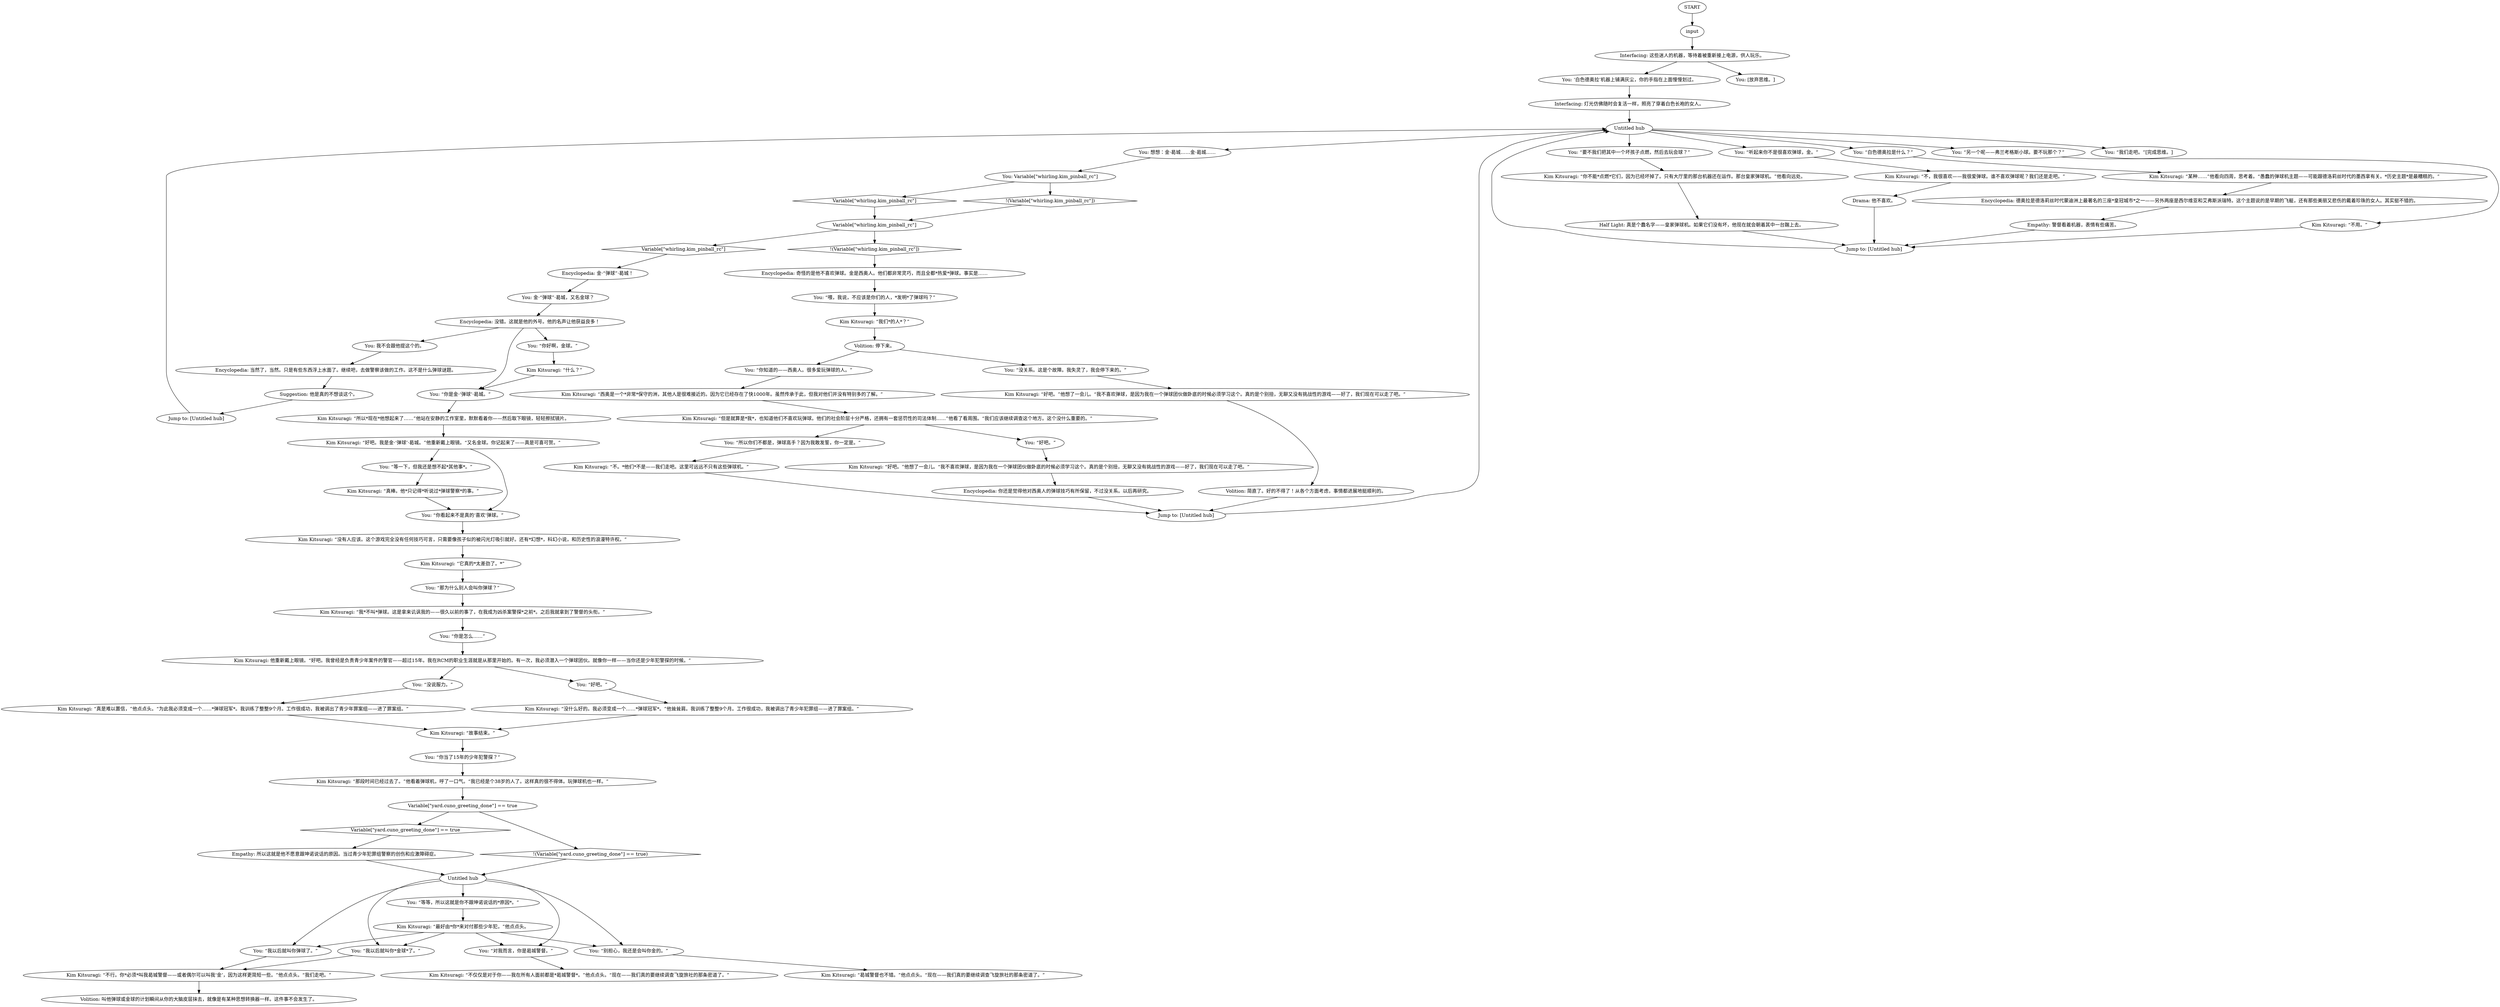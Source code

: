 # WHIRLING F1 ORB / play pinball
# 1. Let's play pinball.
#2. Kim "Pinball" Kitsuragi back story.
# ==================================================
digraph G {
	  0 [label="START"];
	  1 [label="input"];
	  2 [label="You: 金·“弹球”·曷城，又名金球？"];
	  3 [label="You: “你是怎么……”"];
	  4 [label="Encyclopedia: 没错。这就是他的外号。他的名声让他获益良多！"];
	  5 [label="Kim Kitsuragi: “它真的*太差劲了。*”"];
	  6 [label="Kim Kitsuragi: “不仅仅是对于你——我在所有人面前都是*曷城警督*。”他点点头。“现在——我们真的要继续调查飞旋旅社的那条密道了。”"];
	  7 [label="Kim Kitsuragi: “不行。你*必须*叫我曷城警督——或者偶尔可以叫我‘金’，因为这样更简短一些。”他点点头。“我们走吧。”"];
	  8 [label="Volition: 叫他弹球或金球的计划瞬间从你的大脑皮层抹去，就像是有某种思想转换器一样。这件事不会发生了。"];
	  9 [label="You: “我们走吧。”[完成思维。]"];
	  10 [label="Encyclopedia: 当然了，当然。只是有些东西浮上水面了。继续吧，去做警察该做的工作。这不是什么弹球谜题。"];
	  11 [label="You: “我以后就叫你弹球了。”"];
	  12 [label="Kim Kitsuragi: “最好由*你*来对付那些少年犯，”他点点头。"];
	  13 [label="Untitled hub"];
	  14 [label="Kim Kitsuragi: “好吧。”他想了一会儿。“我不喜欢弹球，是因为我在一个弹球团伙做卧底的时候必须学习这个。真的是个别扭，无聊又没有挑战性的游戏——好了，我们现在可以走了吧。”"];
	  15 [label="Encyclopedia: 你还是觉得他对西奥人的弹球技巧有所保留，不过没关系。以后再研究。"];
	  16 [label="Jump to: [Untitled hub]"];
	  17 [label="You: “对我而言，你是曷城警督。”"];
	  18 [label="Interfacing: 这些迷人的机器，等待着被重新接上电源，供人玩乐。"];
	  19 [label="Kim Kitsuragi: “所以*现在*他想起来了……”他站在安静的工作室里，默默看着你——然后取下眼镜，轻轻擦拭镜片。"];
	  20 [label="Kim Kitsuragi: “真棒。他*只记得*听说过*弹球警察*的事。”"];
	  21 [label="You: “等等，所以这就是你不跟坤诺说话的*原因*。”"];
	  22 [label="Encyclopedia: 金·“弹球”·曷城！"];
	  23 [label="Suggestion: 他是真的不想谈这个。"];
	  24 [label="Empathy: 警督看着机器，表情有些痛苦。"];
	  25 [label="Variable[\"whirling.kim_pinball_rc\"]"];
	  26 [label="Variable[\"whirling.kim_pinball_rc\"]", shape=diamond];
	  27 [label="!(Variable[\"whirling.kim_pinball_rc\"])", shape=diamond];
	  28 [label="Volition: 简直了。好的不得了！从各个方面考虑，事情都进展地挺顺利的。"];
	  29 [label="Kim Kitsuragi: “我*不叫*弹球。这是拿来讥讽我的——很久以前的事了，在我成为凶杀案警探*之前*。之后我就拿到了警督的头衔。”"];
	  30 [label="You: “没关系。这是个故障。我失灵了，我会停下来的。”"];
	  31 [label="Kim Kitsuragi: “但是就算是*我*，也知道他们不喜欢玩弹球。他们的社会阶层十分严格，还拥有一套惩罚性的司法体制……”他看了看周围。“我们应该继续调查这个地方。这个没什么重要的。”"];
	  32 [label="Kim Kitsuragi: “好吧。”他想了一会儿。“我不喜欢弹球，是因为我在一个弹球团伙做卧底的时候必须学习这个。真的是个别扭，无聊又没有挑战性的游戏——好了，我们现在可以走了吧。”"];
	  33 [label="You: “所以你们不都是，弹球高手？因为我敢发誓，你一定是。”"];
	  34 [label="You: 我不会跟他提这个的。"];
	  35 [label="Encyclopedia: 德奥拉是德洛莉丝时代蒙迪洲上最著名的三座*皇冠城市*之一——另外两座是西尔维亚和艾弗斯派瑞特。这个主题说的是早期的飞艇，还有那些美丽又悲伤的戴着珍珠的女人。其实挺不错的。"];
	  36 [label="Kim Kitsuragi: “不用。”"];
	  37 [label="Kim Kitsuragi: “你不能*点燃*它们，因为已经坏掉了。只有大厅里的那台机器还在运作。那台皇家弹球机。”他看向远处。"];
	  38 [label="You: 想想：金·曷城……金·曷城……"];
	  39 [label="You: Variable[\"whirling.kim_pinball_rc\"]"];
	  40 [label="Variable[\"whirling.kim_pinball_rc\"]", shape=diamond];
	  41 [label="!(Variable[\"whirling.kim_pinball_rc\"])", shape=diamond];
	  42 [label="Jump to: [Untitled hub]"];
	  43 [label="Kim Kitsuragi: “曷城警督也不错。”他点点头。“现在——我们真的要继续调查飞旋旅社的那条密道了。”"];
	  44 [label="Jump to: [Untitled hub]"];
	  45 [label="Kim Kitsuragi: “好吧。我是金·‘弹球’·曷城。”他重新戴上眼镜。“又名金球。你记起来了——真是可喜可贺。”"];
	  46 [label="Kim Kitsuragi: “故事结束。”"];
	  47 [label="You: “另一个呢——弗兰考格斯小球。要不玩那个？”"];
	  48 [label="Half Light: 真是个蠢名字——皇家弹球机。如果它们没有坏，他现在就会朝着其中一台踹上去。"];
	  49 [label="Encyclopedia: 奇怪的是他不喜欢弹球。金是西奥人。他们都非常灵巧，而且全都*热爱*弹球。事实是……"];
	  50 [label="Volition: 停下来。"];
	  51 [label="Kim Kitsuragi: “真是难以置信，”他点点头。“为此我必须变成一个……*弹球冠军*。我训练了整整9个月。工作很成功，我被调出了青少年罪案组——进了罪案组。”"];
	  52 [label="Empathy: 所以这就是他不愿意跟坤诺说话的原因。当过青少年犯罪组警察的创伤和应激障碍症。"];
	  53 [label="You: ‘白色德奥拉’机器上铺满灰尘，你的手指在上面慢慢划过。"];
	  55 [label="Kim Kitsuragi: “我们*的人*？”"];
	  56 [label="You: “你是金·‘弹球’·曷城。”"];
	  57 [label="Kim Kitsuragi: “什么？”"];
	  58 [label="You: “没说服力。”"];
	  59 [label="Untitled hub"];
	  60 [label="Kim Kitsuragi: “不，我很喜欢——我很爱弹球。谁不喜欢弹球呢？我们还是走吧。”"];
	  61 [label="You: “你知道的——西奥人。很多爱玩弹球的人。”"];
	  62 [label="You: “你当了15年的少年犯警探？”"];
	  63 [label="You: “好吧。”"];
	  64 [label="You: “听起来你不是很喜欢弹球，金。”"];
	  65 [label="You: “好吧。”"];
	  66 [label="You: “别担心，我还是会叫你金的。”"];
	  67 [label="Kim Kitsuragi: “没什么好的。我必须变成一个……*弹球冠军*。”他耸耸肩。我训练了整整9个月。工作很成功，我被调出了青少年犯罪组——进了罪案组。”"];
	  68 [label="Interfacing: 灯光仿佛随时会复活一样，照亮了穿着白色长袍的女人。"];
	  69 [label="You: [放弃思维。]"];
	  70 [label="Kim Kitsuragi: “没有人应该。这个游戏完全没有任何技巧可言，只需要像孩子似的被闪光灯吸引就好。还有*幻想*，科幻小说，和历史性的浪漫特许权。”"];
	  71 [label="You: “我以后就叫你*金球*了。”"];
	  72 [label="You: “白色德奥拉是什么？”"];
	  73 [label="Drama: 他不喜欢。"];
	  74 [label="You: “喂，我说，不应该是你们的人，*发明*了弹球吗？”"];
	  75 [label="You: “你好啊，金球。”"];
	  76 [label="You: “那为什么别人会叫你弹球？”"];
	  77 [label="Kim Kitsuragi: 他重新戴上眼镜。“好吧。我曾经是负责青少年案件的警官——超过15年。我在RCM的职业生涯就是从那里开始的。有一次，我必须潜入一个弹球团伙。就像你一样——当你还是少年犯警探的时候。”"];
	  78 [label="You: “要不我们把其中一个坏孩子点燃，然后去玩会球？”"];
	  79 [label="Kim Kitsuragi: “某种……”他看向四周，思考着。“愚蠢的弹球机主题——可能跟德洛莉丝时代的墨西拿有关。*历史主题*是最糟糕的。”"];
	  80 [label="Kim Kitsuragi: “西奥是一个*非常*保守的洲，其他人是很难接近的。因为它已经存在了快1000年。虽然传承于此，但我对他们并没有特别多的了解。”"];
	  81 [label="Kim Kitsuragi: “不。*他们*不是——我们走吧。这里可远远不只有这些弹球机。”"];
	  82 [label="Kim Kitsuragi: “那段时间已经过去了。”他看着弹球机，呼了一口气。“我已经是个38岁的人了。这样真的很不得体。玩弹球机也一样。”"];
	  83 [label="Variable[\"yard.cuno_greeting_done\"] == true"];
	  84 [label="Variable[\"yard.cuno_greeting_done\"] == true", shape=diamond];
	  85 [label="!(Variable[\"yard.cuno_greeting_done\"] == true)", shape=diamond];
	  86 [label="You: “你看起来不是真的‘喜欢’弹球。”"];
	  87 [label="You: “等一下，但我还是想不起*其他事*。”"];
	  0 -> 1
	  1 -> 18
	  2 -> 4
	  3 -> 77
	  4 -> 56
	  4 -> 34
	  4 -> 75
	  5 -> 76
	  7 -> 8
	  10 -> 23
	  11 -> 7
	  12 -> 17
	  12 -> 66
	  12 -> 11
	  12 -> 71
	  13 -> 66
	  13 -> 71
	  13 -> 11
	  13 -> 17
	  13 -> 21
	  14 -> 15
	  15 -> 42
	  16 -> 59
	  17 -> 6
	  18 -> 69
	  18 -> 53
	  19 -> 45
	  20 -> 86
	  21 -> 12
	  22 -> 2
	  23 -> 16
	  24 -> 44
	  25 -> 26
	  25 -> 27
	  26 -> 22
	  27 -> 49
	  28 -> 42
	  29 -> 3
	  30 -> 32
	  31 -> 65
	  31 -> 33
	  32 -> 28
	  33 -> 81
	  34 -> 10
	  35 -> 24
	  36 -> 44
	  37 -> 48
	  38 -> 39
	  39 -> 40
	  39 -> 41
	  40 -> 25
	  41 -> 25
	  42 -> 59
	  44 -> 59
	  45 -> 86
	  45 -> 87
	  46 -> 62
	  47 -> 36
	  48 -> 44
	  49 -> 74
	  50 -> 61
	  50 -> 30
	  51 -> 46
	  52 -> 13
	  53 -> 68
	  55 -> 50
	  56 -> 19
	  57 -> 56
	  58 -> 51
	  59 -> 64
	  59 -> 38
	  59 -> 72
	  59 -> 9
	  59 -> 78
	  59 -> 47
	  60 -> 73
	  61 -> 80
	  62 -> 82
	  63 -> 67
	  64 -> 60
	  65 -> 14
	  66 -> 43
	  67 -> 46
	  68 -> 59
	  70 -> 5
	  71 -> 7
	  72 -> 79
	  73 -> 44
	  74 -> 55
	  75 -> 57
	  76 -> 29
	  77 -> 58
	  77 -> 63
	  78 -> 37
	  79 -> 35
	  80 -> 31
	  81 -> 42
	  82 -> 83
	  83 -> 84
	  83 -> 85
	  84 -> 52
	  85 -> 13
	  86 -> 70
	  87 -> 20
}

